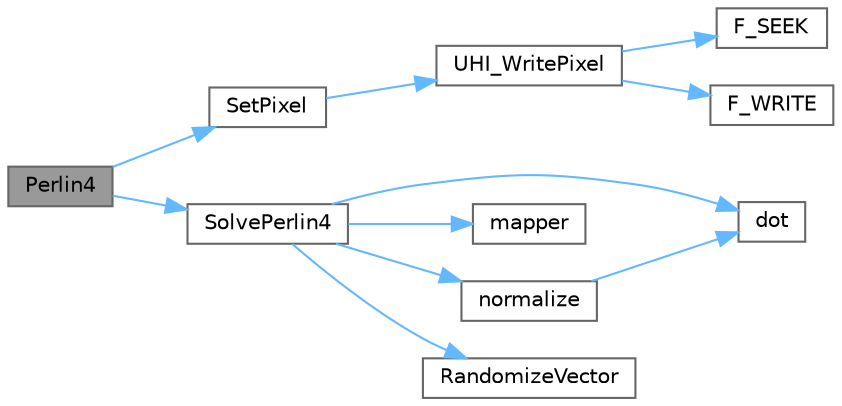 digraph "Perlin4"
{
 // LATEX_PDF_SIZE
  bgcolor="transparent";
  edge [fontname=Helvetica,fontsize=10,labelfontname=Helvetica,labelfontsize=10];
  node [fontname=Helvetica,fontsize=10,shape=box,height=0.2,width=0.4];
  rankdir="LR";
  Node1 [id="Node000001",label="Perlin4",height=0.2,width=0.4,color="gray40", fillcolor="grey60", style="filled", fontcolor="black",tooltip=" "];
  Node1 -> Node2 [id="edge1_Node000001_Node000002",color="steelblue1",style="solid",tooltip=" "];
  Node2 [id="Node000002",label="SetPixel",height=0.2,width=0.4,color="grey40", fillcolor="white", style="filled",URL="$image_8c.html#aefaa1253ccc17864ac32b9d685b821d4",tooltip=" "];
  Node2 -> Node3 [id="edge2_Node000002_Node000003",color="steelblue1",style="solid",tooltip=" "];
  Node3 [id="Node000003",label="UHI_WritePixel",height=0.2,width=0.4,color="grey40", fillcolor="white", style="filled",URL="$uhi__io_8c.html#a88066808c0a718f67bd50a325cdb5721",tooltip=" "];
  Node3 -> Node4 [id="edge3_Node000003_Node000004",color="steelblue1",style="solid",tooltip=" "];
  Node4 [id="Node000004",label="F_SEEK",height=0.2,width=0.4,color="grey40", fillcolor="white", style="filled",URL="$file___i_o_8c.html#a3ac9e7bef40307b69bdf5e0cb6904d83",tooltip=" "];
  Node3 -> Node5 [id="edge4_Node000003_Node000005",color="steelblue1",style="solid",tooltip=" "];
  Node5 [id="Node000005",label="F_WRITE",height=0.2,width=0.4,color="grey40", fillcolor="white", style="filled",URL="$file___i_o_8c.html#a94d988ea4ce93357f56c0191584246a6",tooltip=" "];
  Node1 -> Node6 [id="edge5_Node000001_Node000006",color="steelblue1",style="solid",tooltip=" "];
  Node6 [id="Node000006",label="SolvePerlin4",height=0.2,width=0.4,color="grey40", fillcolor="white", style="filled",URL="$perlin__noise_8c.html#a26dda31c4d26a5c138a6b58cb7e50910",tooltip=" "];
  Node6 -> Node7 [id="edge6_Node000006_Node000007",color="steelblue1",style="solid",tooltip=" "];
  Node7 [id="Node000007",label="dot",height=0.2,width=0.4,color="grey40", fillcolor="white", style="filled",URL="$perlin__noise_8c.html#a7f35c7c40a9e0e57a50fd058b064e8f6",tooltip=" "];
  Node6 -> Node8 [id="edge7_Node000006_Node000008",color="steelblue1",style="solid",tooltip=" "];
  Node8 [id="Node000008",label="mapper",height=0.2,width=0.4,color="grey40", fillcolor="white", style="filled",URL="$perlin__noise_8c.html#a5641d0f9a07f405360fc111bf0e3e7d4",tooltip=" "];
  Node6 -> Node9 [id="edge8_Node000006_Node000009",color="steelblue1",style="solid",tooltip=" "];
  Node9 [id="Node000009",label="normalize",height=0.2,width=0.4,color="grey40", fillcolor="white", style="filled",URL="$perlin__noise_8c.html#ae6783c22fc9fe3e3afd30963992e383b",tooltip=" "];
  Node9 -> Node7 [id="edge9_Node000009_Node000007",color="steelblue1",style="solid",tooltip=" "];
  Node6 -> Node10 [id="edge10_Node000006_Node000010",color="steelblue1",style="solid",tooltip=" "];
  Node10 [id="Node000010",label="RandomizeVector",height=0.2,width=0.4,color="grey40", fillcolor="white", style="filled",URL="$perlin__noise_8c.html#af5816cb432fe4d1eeed508abdf19a429",tooltip=" "];
}
